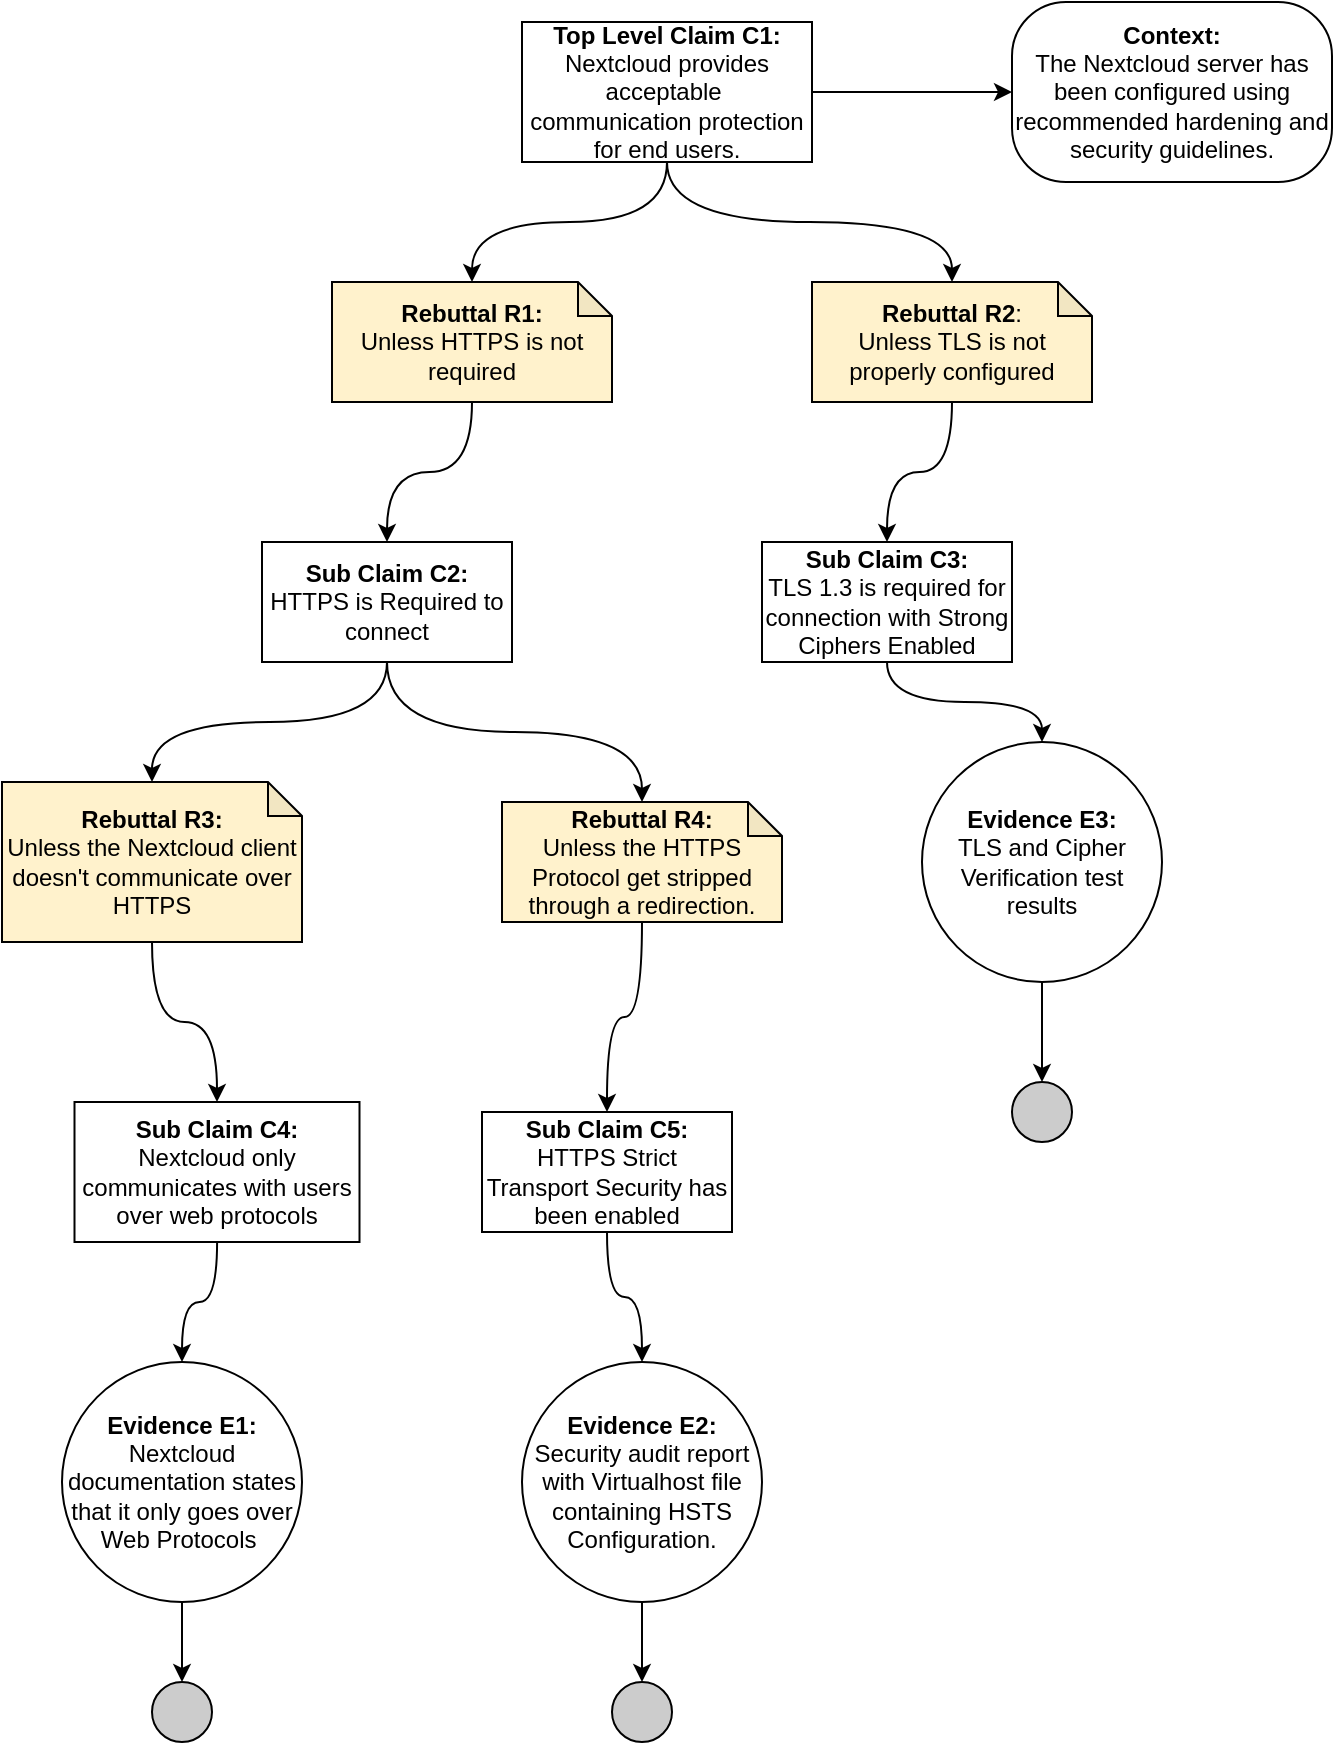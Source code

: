 <mxfile version="21.8.0" type="device">
  <diagram id="2RAkf9iS2bYrb-5zrusB" name="Page-1">
    <mxGraphModel dx="1434" dy="768" grid="1" gridSize="10" guides="1" tooltips="1" connect="1" arrows="1" fold="1" page="1" pageScale="1" pageWidth="850" pageHeight="1100" math="0" shadow="0">
      <root>
        <mxCell id="0" />
        <mxCell id="1" parent="0" />
        <mxCell id="V42Uoq7RvH6Dob9uq_5v-13" style="edgeStyle=orthogonalEdgeStyle;rounded=0;orthogonalLoop=1;jettySize=auto;html=1;curved=1;exitX=0.5;exitY=1;exitDx=0;exitDy=0;" parent="1" source="V42Uoq7RvH6Dob9uq_5v-11" target="V42Uoq7RvH6Dob9uq_5v-12" edge="1">
          <mxGeometry relative="1" as="geometry" />
        </mxCell>
        <mxCell id="V42Uoq7RvH6Dob9uq_5v-15" style="edgeStyle=orthogonalEdgeStyle;rounded=0;orthogonalLoop=1;jettySize=auto;html=1;entryX=0;entryY=0.5;entryDx=0;entryDy=0;curved=1;" parent="1" source="V42Uoq7RvH6Dob9uq_5v-11" target="V42Uoq7RvH6Dob9uq_5v-14" edge="1">
          <mxGeometry relative="1" as="geometry" />
        </mxCell>
        <mxCell id="V42Uoq7RvH6Dob9uq_5v-20" style="edgeStyle=orthogonalEdgeStyle;rounded=0;orthogonalLoop=1;jettySize=auto;html=1;curved=1;exitX=0.5;exitY=1;exitDx=0;exitDy=0;" parent="1" source="V42Uoq7RvH6Dob9uq_5v-11" target="V42Uoq7RvH6Dob9uq_5v-18" edge="1">
          <mxGeometry relative="1" as="geometry" />
        </mxCell>
        <mxCell id="V42Uoq7RvH6Dob9uq_5v-11" value="&lt;b&gt;Top Level Claim C1:&lt;/b&gt;&lt;br&gt;Nextcloud provides acceptable&amp;nbsp; communication protection for end users.&lt;b&gt;&lt;br&gt;&lt;/b&gt;" style="rounded=0;whiteSpace=wrap;html=1;" parent="1" vertex="1">
          <mxGeometry x="330" y="50" width="145" height="70" as="geometry" />
        </mxCell>
        <mxCell id="V42Uoq7RvH6Dob9uq_5v-17" style="edgeStyle=orthogonalEdgeStyle;rounded=0;orthogonalLoop=1;jettySize=auto;html=1;entryX=0.5;entryY=0;entryDx=0;entryDy=0;curved=1;" parent="1" source="V42Uoq7RvH6Dob9uq_5v-12" target="V42Uoq7RvH6Dob9uq_5v-46" edge="1">
          <mxGeometry relative="1" as="geometry">
            <mxPoint x="380" y="340" as="targetPoint" />
          </mxGeometry>
        </mxCell>
        <mxCell id="V42Uoq7RvH6Dob9uq_5v-12" value="&lt;b&gt;Rebuttal R1:&lt;/b&gt;&lt;br&gt;Unless HTTPS is not required" style="shape=note;whiteSpace=wrap;html=1;backgroundOutline=1;darkOpacity=0.05;size=17;fillColor=#FFF2CC;" parent="1" vertex="1">
          <mxGeometry x="235" y="180" width="140" height="60" as="geometry" />
        </mxCell>
        <mxCell id="V42Uoq7RvH6Dob9uq_5v-14" value="&lt;b&gt;Context:&lt;/b&gt;&lt;br&gt;The Nextcloud server has been configured using recommended hardening and security guidelines." style="rounded=1;whiteSpace=wrap;html=1;arcSize=30;" parent="1" vertex="1">
          <mxGeometry x="575" y="40" width="160" height="90" as="geometry" />
        </mxCell>
        <mxCell id="V42Uoq7RvH6Dob9uq_5v-32" style="edgeStyle=orthogonalEdgeStyle;rounded=0;orthogonalLoop=1;jettySize=auto;html=1;curved=1;exitX=0.5;exitY=1;exitDx=0;exitDy=0;" parent="1" source="V42Uoq7RvH6Dob9uq_5v-46" target="V42Uoq7RvH6Dob9uq_5v-26" edge="1">
          <mxGeometry relative="1" as="geometry">
            <mxPoint x="380" y="400" as="sourcePoint" />
          </mxGeometry>
        </mxCell>
        <mxCell id="V42Uoq7RvH6Dob9uq_5v-22" style="edgeStyle=orthogonalEdgeStyle;rounded=0;orthogonalLoop=1;jettySize=auto;html=1;curved=1;entryX=0.5;entryY=0;entryDx=0;entryDy=0;" parent="1" source="V42Uoq7RvH6Dob9uq_5v-18" target="V42Uoq7RvH6Dob9uq_5v-45" edge="1">
          <mxGeometry relative="1" as="geometry">
            <mxPoint x="610" y="300" as="targetPoint" />
          </mxGeometry>
        </mxCell>
        <mxCell id="V42Uoq7RvH6Dob9uq_5v-18" value="&lt;b&gt;Rebuttal R2&lt;/b&gt;:&lt;br&gt;Unless TLS is not properly configured" style="shape=note;whiteSpace=wrap;html=1;backgroundOutline=1;darkOpacity=0.05;size=17;fillColor=#FFF2CC;" parent="1" vertex="1">
          <mxGeometry x="475" y="180" width="140" height="60" as="geometry" />
        </mxCell>
        <mxCell id="V42Uoq7RvH6Dob9uq_5v-30" style="edgeStyle=orthogonalEdgeStyle;rounded=0;orthogonalLoop=1;jettySize=auto;html=1;curved=1;exitX=0.5;exitY=1;exitDx=0;exitDy=0;entryX=0.5;entryY=0;entryDx=0;entryDy=0;" parent="1" source="V42Uoq7RvH6Dob9uq_5v-45" target="V42Uoq7RvH6Dob9uq_5v-28" edge="1">
          <mxGeometry relative="1" as="geometry">
            <mxPoint x="610" y="360" as="sourcePoint" />
            <mxPoint x="560" y="410" as="targetPoint" />
          </mxGeometry>
        </mxCell>
        <mxCell id="V42Uoq7RvH6Dob9uq_5v-34" style="edgeStyle=orthogonalEdgeStyle;rounded=0;orthogonalLoop=1;jettySize=auto;html=1;curved=1;entryX=0.5;entryY=0;entryDx=0;entryDy=0;" parent="1" source="V42Uoq7RvH6Dob9uq_5v-26" target="V42Uoq7RvH6Dob9uq_5v-48" edge="1">
          <mxGeometry relative="1" as="geometry">
            <mxPoint x="340" y="590" as="targetPoint" />
          </mxGeometry>
        </mxCell>
        <mxCell id="V42Uoq7RvH6Dob9uq_5v-26" value="&lt;b&gt;Rebuttal R4:&lt;/b&gt;&lt;br&gt;Unless the HTTPS Protocol get stripped through a redirection." style="shape=note;whiteSpace=wrap;html=1;backgroundOutline=1;darkOpacity=0.05;size=17;fillColor=#FFF2CC;" parent="1" vertex="1">
          <mxGeometry x="320" y="440" width="140" height="60" as="geometry" />
        </mxCell>
        <mxCell id="V42Uoq7RvH6Dob9uq_5v-53" style="edgeStyle=orthogonalEdgeStyle;rounded=0;orthogonalLoop=1;jettySize=auto;html=1;" parent="1" source="V42Uoq7RvH6Dob9uq_5v-28" target="V42Uoq7RvH6Dob9uq_5v-50" edge="1">
          <mxGeometry relative="1" as="geometry" />
        </mxCell>
        <mxCell id="V42Uoq7RvH6Dob9uq_5v-28" value="&lt;b&gt;Evidence E3:&lt;/b&gt;&lt;br&gt;TLS and Cipher Verification test results" style="ellipse;whiteSpace=wrap;html=1;aspect=fixed;fillColor=#ffffff;rounded=0;" parent="1" vertex="1">
          <mxGeometry x="530" y="410" width="120" height="120" as="geometry" />
        </mxCell>
        <mxCell id="V42Uoq7RvH6Dob9uq_5v-36" style="edgeStyle=orthogonalEdgeStyle;rounded=0;orthogonalLoop=1;jettySize=auto;html=1;curved=1;exitX=0.5;exitY=1;exitDx=0;exitDy=0;" parent="1" source="V42Uoq7RvH6Dob9uq_5v-48" target="V42Uoq7RvH6Dob9uq_5v-35" edge="1">
          <mxGeometry relative="1" as="geometry">
            <mxPoint x="340" y="650" as="sourcePoint" />
          </mxGeometry>
        </mxCell>
        <mxCell id="V42Uoq7RvH6Dob9uq_5v-52" style="edgeStyle=orthogonalEdgeStyle;rounded=0;orthogonalLoop=1;jettySize=auto;html=1;" parent="1" source="V42Uoq7RvH6Dob9uq_5v-35" target="V42Uoq7RvH6Dob9uq_5v-49" edge="1">
          <mxGeometry relative="1" as="geometry" />
        </mxCell>
        <mxCell id="V42Uoq7RvH6Dob9uq_5v-35" value="&lt;b&gt;Evidence E2:&lt;/b&gt;&lt;br&gt;Security audit report with Virtualhost file containing HSTS Configuration." style="ellipse;whiteSpace=wrap;html=1;aspect=fixed;fillColor=#ffffff;rounded=0;" parent="1" vertex="1">
          <mxGeometry x="330" y="720" width="120" height="120" as="geometry" />
        </mxCell>
        <mxCell id="J1Rwe4xzmmFX6WQmkzGD-6" style="edgeStyle=orthogonalEdgeStyle;rounded=0;orthogonalLoop=1;jettySize=auto;html=1;curved=1;" parent="1" source="V42Uoq7RvH6Dob9uq_5v-42" target="J1Rwe4xzmmFX6WQmkzGD-5" edge="1">
          <mxGeometry relative="1" as="geometry" />
        </mxCell>
        <mxCell id="V42Uoq7RvH6Dob9uq_5v-42" value="&lt;b&gt;Sub Claim C4:&lt;/b&gt;&lt;br&gt;Nextcloud only communicates with users over web protocols" style="rounded=0;whiteSpace=wrap;html=1;" parent="1" vertex="1">
          <mxGeometry x="106.25" y="590" width="142.5" height="70" as="geometry" />
        </mxCell>
        <mxCell id="V42Uoq7RvH6Dob9uq_5v-45" value="&lt;b style=&quot;border-color: var(--border-color);&quot;&gt;Sub Claim C3:&lt;/b&gt;&lt;br style=&quot;border-color: var(--border-color);&quot;&gt;TLS 1.3 is required for connection with Strong Ciphers Enabled&lt;b&gt;&lt;br&gt;&lt;/b&gt;" style="rounded=0;whiteSpace=wrap;html=1;" parent="1" vertex="1">
          <mxGeometry x="450" y="310" width="125" height="60" as="geometry" />
        </mxCell>
        <mxCell id="V42Uoq7RvH6Dob9uq_5v-46" value="&lt;b style=&quot;border-color: var(--border-color);&quot;&gt;Sub Claim C2:&lt;/b&gt;&lt;br style=&quot;border-color: var(--border-color);&quot;&gt;HTTPS is Required to connect&lt;b&gt;&lt;br&gt;&lt;/b&gt;" style="rounded=0;whiteSpace=wrap;html=1;" parent="1" vertex="1">
          <mxGeometry x="200" y="310" width="125" height="60" as="geometry" />
        </mxCell>
        <mxCell id="V42Uoq7RvH6Dob9uq_5v-48" value="&lt;b style=&quot;border-color: var(--border-color);&quot;&gt;Sub Claim C5:&lt;/b&gt;&lt;br style=&quot;border-color: var(--border-color);&quot;&gt;HTTPS Strict Transport Security has been enabled&lt;b&gt;&lt;br&gt;&lt;/b&gt;" style="rounded=0;whiteSpace=wrap;html=1;" parent="1" vertex="1">
          <mxGeometry x="310" y="595" width="125" height="60" as="geometry" />
        </mxCell>
        <mxCell id="V42Uoq7RvH6Dob9uq_5v-49" value="" style="ellipse;whiteSpace=wrap;html=1;aspect=fixed;fillColor=#CCCCCC;" parent="1" vertex="1">
          <mxGeometry x="375" y="880" width="30" height="30" as="geometry" />
        </mxCell>
        <mxCell id="V42Uoq7RvH6Dob9uq_5v-50" value="" style="ellipse;whiteSpace=wrap;html=1;aspect=fixed;fillColor=#CCCCCC;" parent="1" vertex="1">
          <mxGeometry x="575" y="580" width="30" height="30" as="geometry" />
        </mxCell>
        <mxCell id="J1Rwe4xzmmFX6WQmkzGD-4" style="edgeStyle=orthogonalEdgeStyle;rounded=0;orthogonalLoop=1;jettySize=auto;html=1;entryX=0.5;entryY=0;entryDx=0;entryDy=0;curved=1;" parent="1" source="J1Rwe4xzmmFX6WQmkzGD-2" target="V42Uoq7RvH6Dob9uq_5v-42" edge="1">
          <mxGeometry relative="1" as="geometry" />
        </mxCell>
        <mxCell id="J1Rwe4xzmmFX6WQmkzGD-2" value="&lt;b&gt;Rebuttal R3:&lt;/b&gt;&lt;br&gt;Unless the Nextcloud client doesn&#39;t communicate over HTTPS" style="shape=note;whiteSpace=wrap;html=1;backgroundOutline=1;darkOpacity=0.05;size=17;fillColor=#FFF2CC;" parent="1" vertex="1">
          <mxGeometry x="70" y="430" width="150" height="80" as="geometry" />
        </mxCell>
        <mxCell id="J1Rwe4xzmmFX6WQmkzGD-3" style="edgeStyle=orthogonalEdgeStyle;rounded=0;orthogonalLoop=1;jettySize=auto;html=1;entryX=0.5;entryY=0;entryDx=0;entryDy=0;entryPerimeter=0;curved=1;" parent="1" source="V42Uoq7RvH6Dob9uq_5v-46" target="J1Rwe4xzmmFX6WQmkzGD-2" edge="1">
          <mxGeometry relative="1" as="geometry" />
        </mxCell>
        <mxCell id="J1Rwe4xzmmFX6WQmkzGD-8" style="edgeStyle=orthogonalEdgeStyle;rounded=0;orthogonalLoop=1;jettySize=auto;html=1;entryX=0.5;entryY=0;entryDx=0;entryDy=0;" parent="1" source="J1Rwe4xzmmFX6WQmkzGD-5" target="J1Rwe4xzmmFX6WQmkzGD-7" edge="1">
          <mxGeometry relative="1" as="geometry" />
        </mxCell>
        <mxCell id="J1Rwe4xzmmFX6WQmkzGD-5" value="&lt;b&gt;Evidence E1:&lt;/b&gt;&lt;br&gt;Nextcloud documentation states that it only goes over Web Protocols&amp;nbsp;" style="ellipse;whiteSpace=wrap;html=1;aspect=fixed;fillColor=#ffffff;rounded=0;" parent="1" vertex="1">
          <mxGeometry x="100" y="720" width="120" height="120" as="geometry" />
        </mxCell>
        <mxCell id="J1Rwe4xzmmFX6WQmkzGD-7" value="" style="ellipse;whiteSpace=wrap;html=1;aspect=fixed;fillColor=#CCCCCC;" parent="1" vertex="1">
          <mxGeometry x="145" y="880" width="30" height="30" as="geometry" />
        </mxCell>
      </root>
    </mxGraphModel>
  </diagram>
</mxfile>
